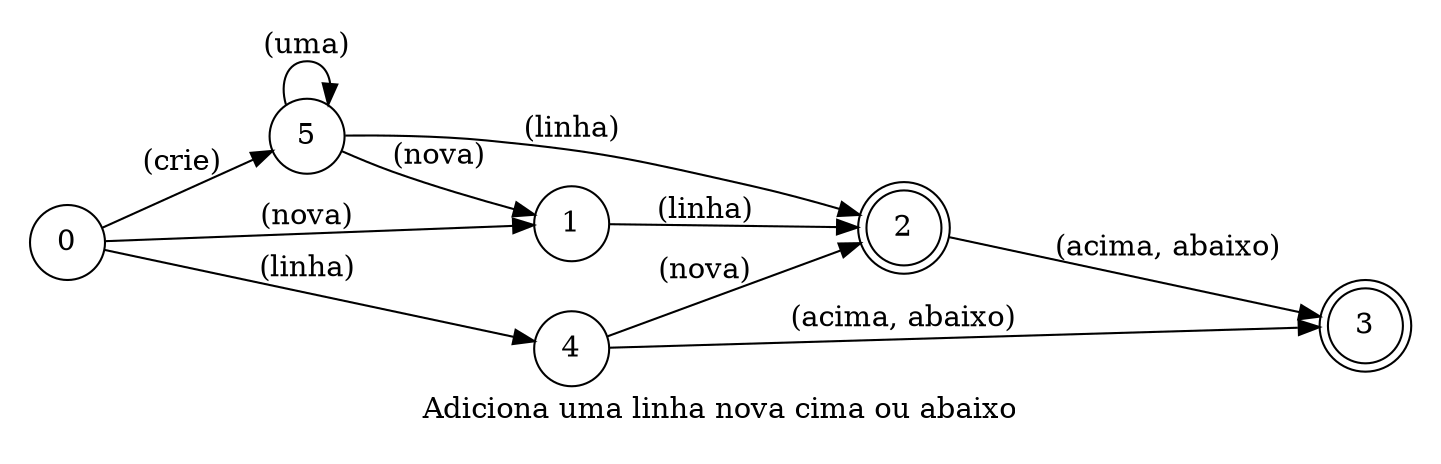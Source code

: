 digraph NovaLinha {
    id="new_line";
    label="Adiciona uma linha nova cima ou abaixo";
    lang="pt-BR";
    langName="Português";
    pad="0.2";
    rankdir=LR;
    node[shape=doublecircle]; 2 3;
    node[shape=circle];

    {0 5} -> 1 [label="(nova)"];
    {1 5} -> 2 [label="(linha)"];
    {2 4} -> 3 [label="(acima, abaixo)", store=position];
    0 -> 4 [label="(linha)"];
    0 -> 5 [label="(crie)"];
    5 -> 5 [label="(uma)"];
    4 -> 2 [label="(nova)"]

    title="Cria uma linha nova";
    desc="Cria uma linha nova abaixo ou acima da linha atual";
}